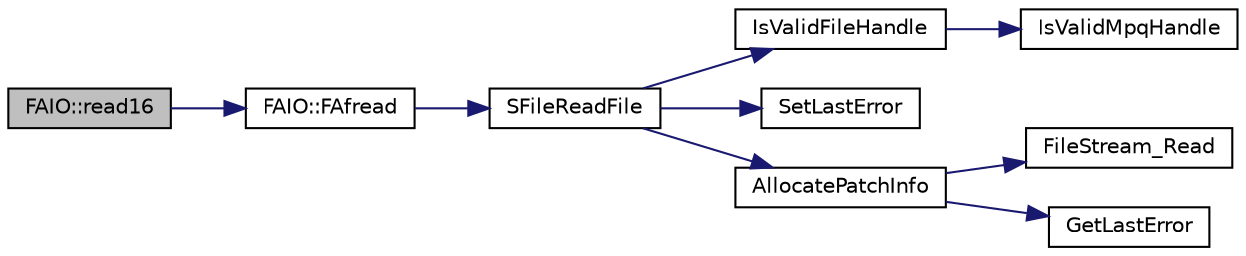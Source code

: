 digraph G
{
  edge [fontname="Helvetica",fontsize="10",labelfontname="Helvetica",labelfontsize="10"];
  node [fontname="Helvetica",fontsize="10",shape=record];
  rankdir="LR";
  Node1 [label="FAIO::read16",height=0.2,width=0.4,color="black", fillcolor="grey75", style="filled" fontcolor="black"];
  Node1 -> Node2 [color="midnightblue",fontsize="10",style="solid",fontname="Helvetica"];
  Node2 [label="FAIO::FAfread",height=0.2,width=0.4,color="black", fillcolor="white", style="filled",URL="$namespace_f_a_i_o.html#a68409e8d223eec973ba9abdce4e0c6d0"];
  Node2 -> Node3 [color="midnightblue",fontsize="10",style="solid",fontname="Helvetica"];
  Node3 [label="SFileReadFile",height=0.2,width=0.4,color="black", fillcolor="white", style="filled",URL="$_s_file_read_file_8cpp.html#a3c81a68cbecef70ab57c9d3145ef8b7d"];
  Node3 -> Node4 [color="midnightblue",fontsize="10",style="solid",fontname="Helvetica"];
  Node4 [label="IsValidFileHandle",height=0.2,width=0.4,color="black", fillcolor="white", style="filled",URL="$_s_base_common_8cpp.html#a3216d5c62d758be099dfa3324cf34dd3"];
  Node4 -> Node5 [color="midnightblue",fontsize="10",style="solid",fontname="Helvetica"];
  Node5 [label="IsValidMpqHandle",height=0.2,width=0.4,color="black", fillcolor="white", style="filled",URL="$_s_base_common_8cpp.html#a67882fdf8d424efbb6b2e1f748583a66"];
  Node3 -> Node6 [color="midnightblue",fontsize="10",style="solid",fontname="Helvetica"];
  Node6 [label="SetLastError",height=0.2,width=0.4,color="black", fillcolor="white", style="filled",URL="$_file_stream_8cpp.html#ae12246cf2f9f9aa8e3a6367bd9fa2aed"];
  Node3 -> Node7 [color="midnightblue",fontsize="10",style="solid",fontname="Helvetica"];
  Node7 [label="AllocatePatchInfo",height=0.2,width=0.4,color="black", fillcolor="white", style="filled",URL="$_s_base_common_8cpp.html#ace1d87f4df2379a25c5516fbcc027d0c"];
  Node7 -> Node8 [color="midnightblue",fontsize="10",style="solid",fontname="Helvetica"];
  Node8 [label="FileStream_Read",height=0.2,width=0.4,color="black", fillcolor="white", style="filled",URL="$_file_stream_8cpp.html#a593f3b1416f7497c28fa5552cd1b3003"];
  Node7 -> Node9 [color="midnightblue",fontsize="10",style="solid",fontname="Helvetica"];
  Node9 [label="GetLastError",height=0.2,width=0.4,color="black", fillcolor="white", style="filled",URL="$_file_stream_8cpp.html#a10b9a284527af83a44533867b0aff0fc"];
}
